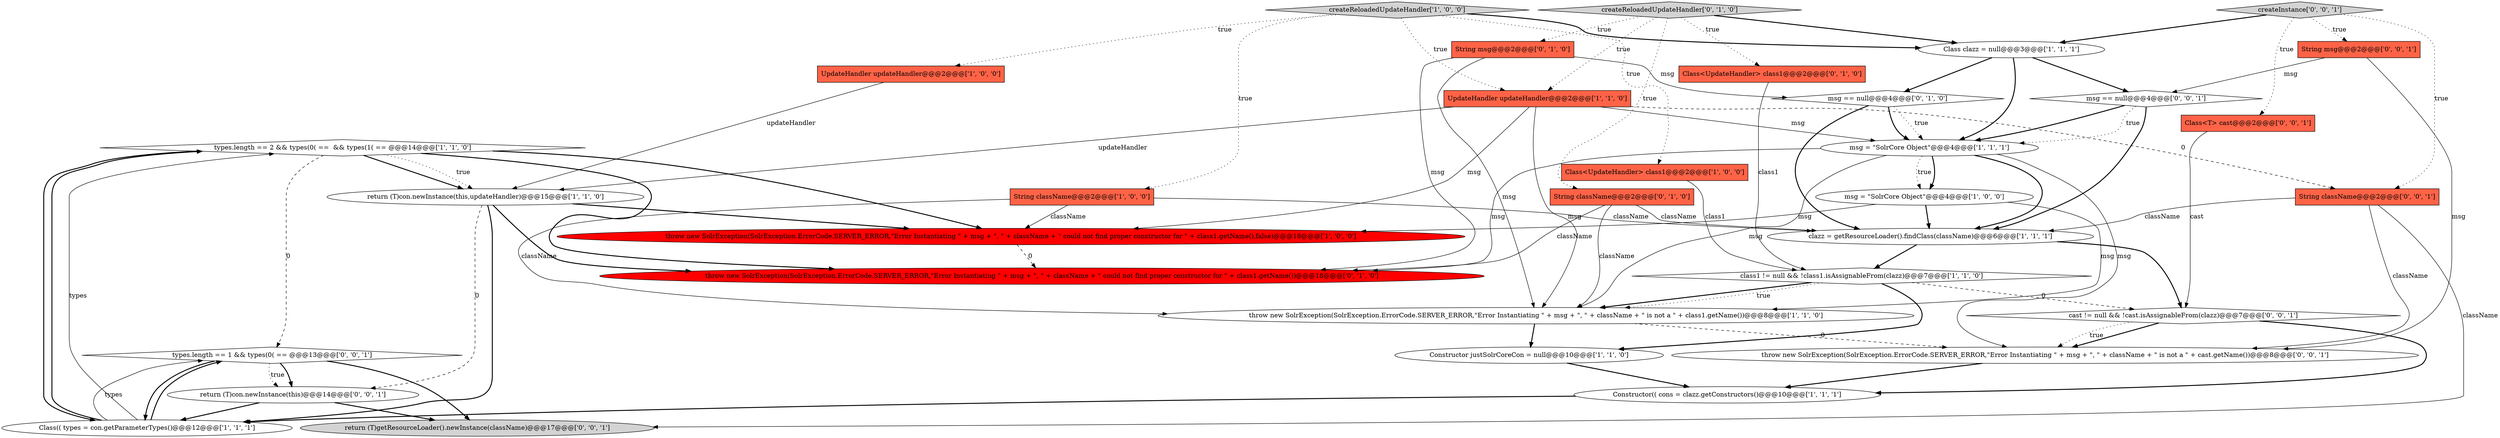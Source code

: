 digraph {
4 [style = filled, label = "types.length == 2 && types(0( ==  && types(1( == @@@14@@@['1', '1', '0']", fillcolor = white, shape = diamond image = "AAA0AAABBB1BBB"];
5 [style = filled, label = "class1 != null && !class1.isAssignableFrom(clazz)@@@7@@@['1', '1', '0']", fillcolor = white, shape = diamond image = "AAA0AAABBB1BBB"];
16 [style = filled, label = "msg = \"SolrCore Object\"@@@4@@@['1', '1', '1']", fillcolor = white, shape = ellipse image = "AAA0AAABBB1BBB"];
18 [style = filled, label = "Class<UpdateHandler> class1@@@2@@@['0', '1', '0']", fillcolor = tomato, shape = box image = "AAA0AAABBB2BBB"];
31 [style = filled, label = "types.length == 1 && types(0( == @@@13@@@['0', '0', '1']", fillcolor = white, shape = diamond image = "AAA0AAABBB3BBB"];
6 [style = filled, label = "msg = \"SolrCore Object\"@@@4@@@['1', '0', '0']", fillcolor = white, shape = ellipse image = "AAA0AAABBB1BBB"];
21 [style = filled, label = "msg == null@@@4@@@['0', '1', '0']", fillcolor = white, shape = diamond image = "AAA0AAABBB2BBB"];
23 [style = filled, label = "msg == null@@@4@@@['0', '0', '1']", fillcolor = white, shape = diamond image = "AAA0AAABBB3BBB"];
7 [style = filled, label = "createReloadedUpdateHandler['1', '0', '0']", fillcolor = lightgray, shape = diamond image = "AAA0AAABBB1BBB"];
10 [style = filled, label = "Class clazz = null@@@3@@@['1', '1', '1']", fillcolor = white, shape = ellipse image = "AAA0AAABBB1BBB"];
15 [style = filled, label = "Constructor justSolrCoreCon = null@@@10@@@['1', '1', '0']", fillcolor = white, shape = ellipse image = "AAA0AAABBB1BBB"];
30 [style = filled, label = "String className@@@2@@@['0', '0', '1']", fillcolor = tomato, shape = box image = "AAA0AAABBB3BBB"];
8 [style = filled, label = "Class<UpdateHandler> class1@@@2@@@['1', '0', '0']", fillcolor = tomato, shape = box image = "AAA0AAABBB1BBB"];
14 [style = filled, label = "return (T)con.newInstance(this,updateHandler)@@@15@@@['1', '1', '0']", fillcolor = white, shape = ellipse image = "AAA0AAABBB1BBB"];
25 [style = filled, label = "createInstance['0', '0', '1']", fillcolor = lightgray, shape = diamond image = "AAA0AAABBB3BBB"];
32 [style = filled, label = "throw new SolrException(SolrException.ErrorCode.SERVER_ERROR,\"Error Instantiating \" + msg + \", \" + className + \" is not a \" + cast.getName())@@@8@@@['0', '0', '1']", fillcolor = white, shape = ellipse image = "AAA0AAABBB3BBB"];
17 [style = filled, label = "String className@@@2@@@['0', '1', '0']", fillcolor = tomato, shape = box image = "AAA0AAABBB2BBB"];
13 [style = filled, label = "UpdateHandler updateHandler@@@2@@@['1', '1', '0']", fillcolor = tomato, shape = box image = "AAA0AAABBB1BBB"];
3 [style = filled, label = "Constructor(( cons = clazz.getConstructors()@@@10@@@['1', '1', '1']", fillcolor = white, shape = ellipse image = "AAA0AAABBB1BBB"];
12 [style = filled, label = "UpdateHandler updateHandler@@@2@@@['1', '0', '0']", fillcolor = tomato, shape = box image = "AAA0AAABBB1BBB"];
20 [style = filled, label = "throw new SolrException(SolrException.ErrorCode.SERVER_ERROR,\"Error Instantiating \" + msg + \", \" + className + \" could not find proper constructor for \" + class1.getName())@@@18@@@['0', '1', '0']", fillcolor = red, shape = ellipse image = "AAA1AAABBB2BBB"];
19 [style = filled, label = "String msg@@@2@@@['0', '1', '0']", fillcolor = tomato, shape = box image = "AAA0AAABBB2BBB"];
24 [style = filled, label = "cast != null && !cast.isAssignableFrom(clazz)@@@7@@@['0', '0', '1']", fillcolor = white, shape = diamond image = "AAA0AAABBB3BBB"];
28 [style = filled, label = "String msg@@@2@@@['0', '0', '1']", fillcolor = tomato, shape = box image = "AAA0AAABBB3BBB"];
27 [style = filled, label = "return (T)getResourceLoader().newInstance(className)@@@17@@@['0', '0', '1']", fillcolor = lightgray, shape = ellipse image = "AAA0AAABBB3BBB"];
11 [style = filled, label = "String className@@@2@@@['1', '0', '0']", fillcolor = tomato, shape = box image = "AAA0AAABBB1BBB"];
22 [style = filled, label = "createReloadedUpdateHandler['0', '1', '0']", fillcolor = lightgray, shape = diamond image = "AAA0AAABBB2BBB"];
9 [style = filled, label = "clazz = getResourceLoader().findClass(className)@@@6@@@['1', '1', '1']", fillcolor = white, shape = ellipse image = "AAA0AAABBB1BBB"];
2 [style = filled, label = "Class(( types = con.getParameterTypes()@@@12@@@['1', '1', '1']", fillcolor = white, shape = ellipse image = "AAA0AAABBB1BBB"];
0 [style = filled, label = "throw new SolrException(SolrException.ErrorCode.SERVER_ERROR,\"Error Instantiating \" + msg + \", \" + className + \" is not a \" + class1.getName())@@@8@@@['1', '1', '0']", fillcolor = white, shape = ellipse image = "AAA0AAABBB1BBB"];
26 [style = filled, label = "Class<T> cast@@@2@@@['0', '0', '1']", fillcolor = tomato, shape = box image = "AAA0AAABBB3BBB"];
1 [style = filled, label = "throw new SolrException(SolrException.ErrorCode.SERVER_ERROR,\"Error Instantiating \" + msg + \", \" + className + \" could not find proper constructor for \" + class1.getName(),false)@@@18@@@['1', '0', '0']", fillcolor = red, shape = ellipse image = "AAA1AAABBB1BBB"];
29 [style = filled, label = "return (T)con.newInstance(this)@@@14@@@['0', '0', '1']", fillcolor = white, shape = ellipse image = "AAA0AAABBB3BBB"];
16->32 [style = solid, label="msg"];
24->32 [style = bold, label=""];
5->24 [style = dashed, label="0"];
28->32 [style = solid, label="msg"];
5->15 [style = bold, label=""];
13->16 [style = solid, label="msg"];
25->28 [style = dotted, label="true"];
0->15 [style = bold, label=""];
29->2 [style = bold, label=""];
30->32 [style = solid, label="className"];
5->0 [style = bold, label=""];
2->31 [style = solid, label="types"];
13->1 [style = solid, label="msg"];
11->1 [style = solid, label="className"];
17->0 [style = solid, label="className"];
9->5 [style = bold, label=""];
21->16 [style = bold, label=""];
25->10 [style = bold, label=""];
2->4 [style = solid, label="types"];
16->20 [style = solid, label="msg"];
32->3 [style = bold, label=""];
9->24 [style = bold, label=""];
16->9 [style = bold, label=""];
14->20 [style = bold, label=""];
2->31 [style = bold, label=""];
22->19 [style = dotted, label="true"];
16->6 [style = bold, label=""];
19->20 [style = solid, label="msg"];
7->13 [style = dotted, label="true"];
31->29 [style = bold, label=""];
31->2 [style = bold, label=""];
4->2 [style = bold, label=""];
10->21 [style = bold, label=""];
2->4 [style = bold, label=""];
7->12 [style = dotted, label="true"];
29->27 [style = bold, label=""];
30->9 [style = solid, label="className"];
21->9 [style = bold, label=""];
3->2 [style = bold, label=""];
31->27 [style = bold, label=""];
28->23 [style = solid, label="msg"];
13->14 [style = solid, label="updateHandler"];
22->13 [style = dotted, label="true"];
21->16 [style = dotted, label="true"];
31->29 [style = dotted, label="true"];
7->8 [style = dotted, label="true"];
14->29 [style = dashed, label="0"];
24->3 [style = bold, label=""];
25->26 [style = dotted, label="true"];
11->0 [style = solid, label="className"];
23->16 [style = dotted, label="true"];
11->9 [style = solid, label="className"];
4->14 [style = bold, label=""];
24->32 [style = dotted, label="true"];
22->18 [style = dotted, label="true"];
12->14 [style = solid, label="updateHandler"];
5->0 [style = dotted, label="true"];
15->3 [style = bold, label=""];
17->20 [style = solid, label="className"];
6->1 [style = solid, label="msg"];
7->11 [style = dotted, label="true"];
10->16 [style = bold, label=""];
10->23 [style = bold, label=""];
4->20 [style = bold, label=""];
22->10 [style = bold, label=""];
4->1 [style = bold, label=""];
14->2 [style = bold, label=""];
30->27 [style = solid, label="className"];
8->5 [style = solid, label="class1"];
18->5 [style = solid, label="class1"];
23->16 [style = bold, label=""];
7->10 [style = bold, label=""];
0->32 [style = dashed, label="0"];
19->0 [style = solid, label="msg"];
4->31 [style = dashed, label="0"];
6->0 [style = solid, label="msg"];
4->14 [style = dotted, label="true"];
14->1 [style = bold, label=""];
19->21 [style = solid, label="msg"];
13->0 [style = solid, label="msg"];
1->20 [style = dashed, label="0"];
17->9 [style = solid, label="className"];
16->0 [style = solid, label="msg"];
26->24 [style = solid, label="cast"];
22->17 [style = dotted, label="true"];
6->9 [style = bold, label=""];
25->30 [style = dotted, label="true"];
23->9 [style = bold, label=""];
13->30 [style = dashed, label="0"];
16->6 [style = dotted, label="true"];
}
